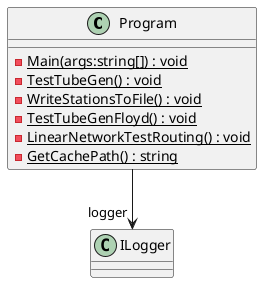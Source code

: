 @startuml
class Program {
    - {static} Main(args:string[]) : void
    - {static} TestTubeGen() : void
    - {static} WriteStationsToFile() : void
    - {static} TestTubeGenFloyd() : void
    - {static} LinearNetworkTestRouting() : void
    - {static} GetCachePath() : string
}
Program --> "logger" ILogger
@enduml
